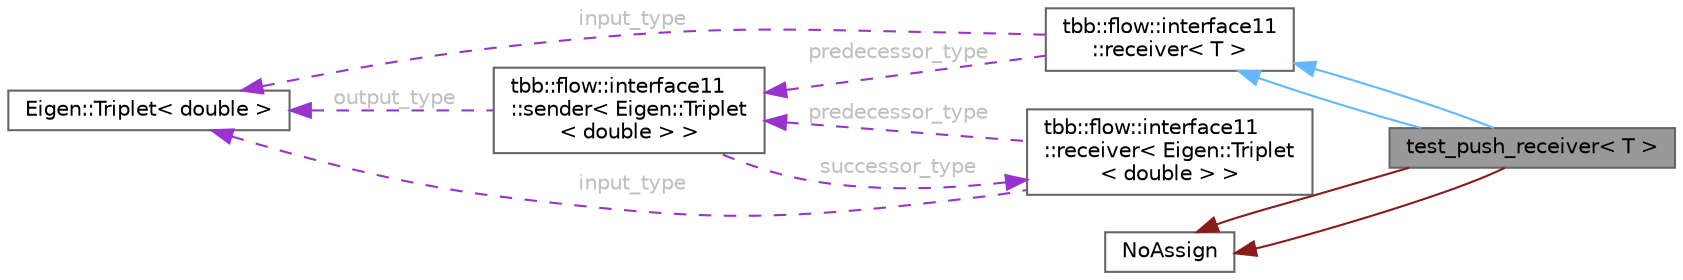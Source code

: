 digraph "test_push_receiver&lt; T &gt;"
{
 // LATEX_PDF_SIZE
  bgcolor="transparent";
  edge [fontname=Helvetica,fontsize=10,labelfontname=Helvetica,labelfontsize=10];
  node [fontname=Helvetica,fontsize=10,shape=box,height=0.2,width=0.4];
  rankdir="LR";
  Node1 [id="Node000001",label="test_push_receiver\< T \>",height=0.2,width=0.4,color="gray40", fillcolor="grey60", style="filled", fontcolor="black",tooltip=" "];
  Node2 -> Node1 [id="edge1_Node000001_Node000002",dir="back",color="steelblue1",style="solid",tooltip=" "];
  Node2 [id="Node000002",label="tbb::flow::interface11\l::receiver\< T \>",height=0.2,width=0.4,color="gray40", fillcolor="white", style="filled",URL="$classtbb_1_1flow_1_1interface11_1_1receiver.html",tooltip="Pure virtual template class that defines a receiver of messages of type T"];
  Node3 -> Node2 [id="edge2_Node000002_Node000003",dir="back",color="darkorchid3",style="dashed",tooltip=" ",label=" input_type",fontcolor="grey" ];
  Node3 [id="Node000003",label="Eigen::Triplet\< double \>",height=0.2,width=0.4,color="gray40", fillcolor="white", style="filled",URL="$class_eigen_1_1_triplet.html",tooltip=" "];
  Node4 -> Node2 [id="edge3_Node000002_Node000004",dir="back",color="darkorchid3",style="dashed",tooltip=" ",label=" predecessor_type",fontcolor="grey" ];
  Node4 [id="Node000004",label="tbb::flow::interface11\l::sender\< Eigen::Triplet\l\< double \> \>",height=0.2,width=0.4,color="gray40", fillcolor="white", style="filled",URL="$classtbb_1_1flow_1_1interface11_1_1sender.html",tooltip=" "];
  Node3 -> Node4 [id="edge4_Node000004_Node000003",dir="back",color="darkorchid3",style="dashed",tooltip=" ",label=" output_type",fontcolor="grey" ];
  Node5 -> Node4 [id="edge5_Node000004_Node000005",dir="back",color="darkorchid3",style="dashed",tooltip=" ",label=" successor_type",fontcolor="grey" ];
  Node5 [id="Node000005",label="tbb::flow::interface11\l::receiver\< Eigen::Triplet\l\< double \> \>",height=0.2,width=0.4,color="gray40", fillcolor="white", style="filled",URL="$classtbb_1_1flow_1_1interface11_1_1receiver.html",tooltip=" "];
  Node3 -> Node5 [id="edge6_Node000005_Node000003",dir="back",color="darkorchid3",style="dashed",tooltip=" ",label=" input_type",fontcolor="grey" ];
  Node4 -> Node5 [id="edge7_Node000005_Node000004",dir="back",color="darkorchid3",style="dashed",tooltip=" ",label=" predecessor_type",fontcolor="grey" ];
  Node6 -> Node1 [id="edge8_Node000001_Node000006",dir="back",color="firebrick4",style="solid",tooltip=" "];
  Node6 [id="Node000006",label="NoAssign",height=0.2,width=0.4,color="gray40", fillcolor="white", style="filled",URL="$class_no_assign.html",tooltip="Base class for prohibiting compiler-generated operator="];
  Node2 -> Node1 [id="edge9_Node000001_Node000002",dir="back",color="steelblue1",style="solid",tooltip=" "];
  Node6 -> Node1 [id="edge10_Node000001_Node000006",dir="back",color="firebrick4",style="solid",tooltip=" "];
}
